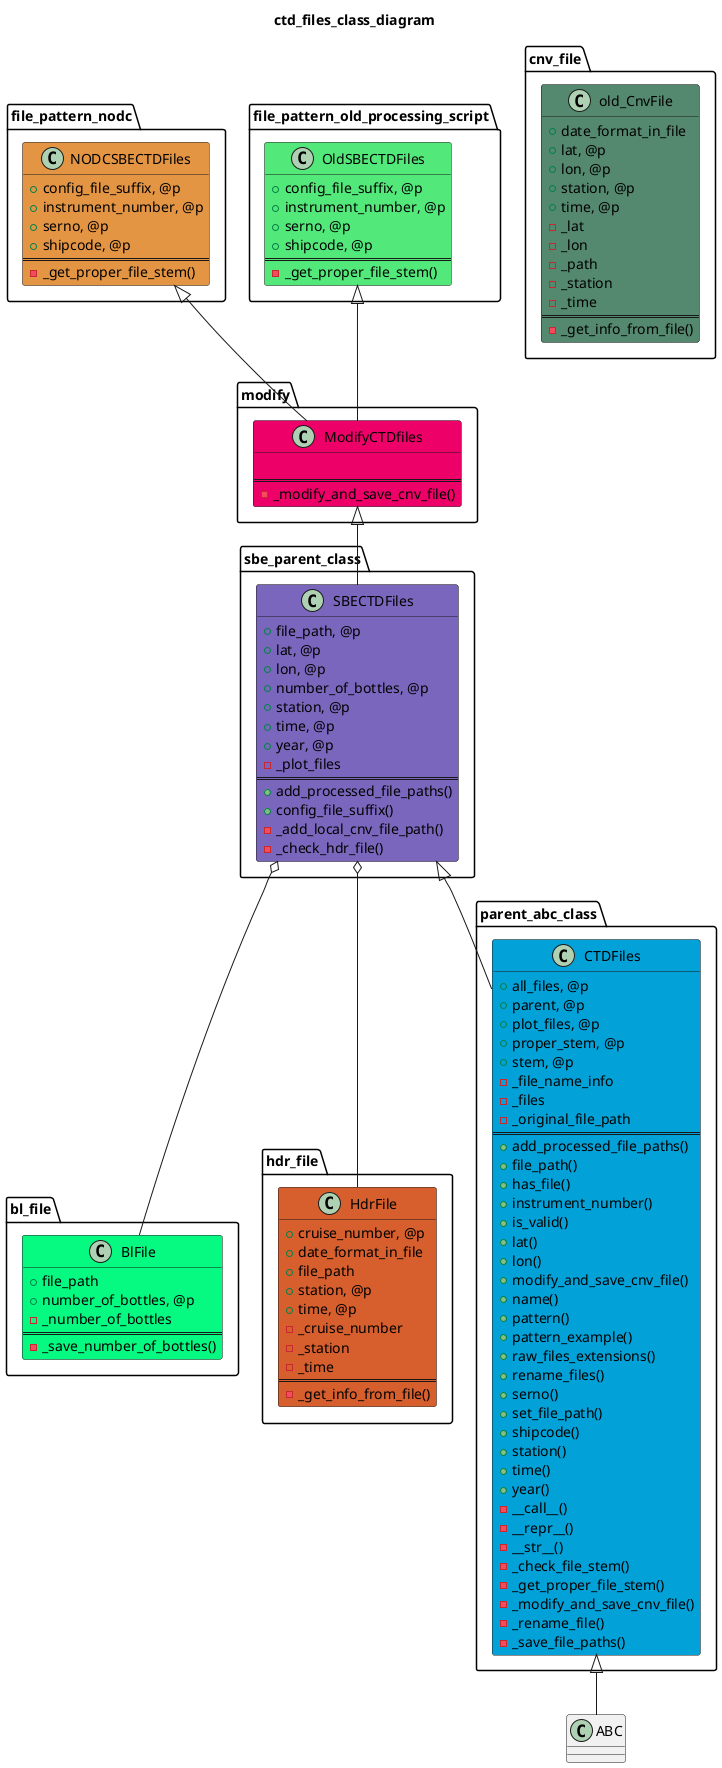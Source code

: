 @startuml

title ctd_files_class_diagram

class bl_file.BlFile #06F981 {
	+file_path
	+number_of_bottles, @p
	-_number_of_bottles
==
	-_save_number_of_bottles()
}

class cnv_file.old_CnvFile #54886F {
	+date_format_in_file
	+lat, @p
	+lon, @p
	+station, @p
	+time, @p
	-_lat
	-_lon
	-_path
	-_station
	-_time
==
	-_get_info_from_file()
}

class file_pattern_nodc.NODCSBECTDFiles #E49544 {
	+config_file_suffix, @p
	+instrument_number, @p
	+serno, @p
	+shipcode, @p
==
	-_get_proper_file_stem()
}

class file_pattern_old_processing_script.OldSBECTDFiles #53E97A {
	+config_file_suffix, @p
	+instrument_number, @p
	+serno, @p
	+shipcode, @p
==
	-_get_proper_file_stem()
}

class hdr_file.HdrFile #D75E2D {
	+cruise_number, @p
	+date_format_in_file
	+file_path
	+station, @p
	+time, @p
	-_cruise_number
	-_station
	-_time
==
	-_get_info_from_file()
}

class modify.ModifyCTDfiles #ED0168 {
	
==
	-_modify_and_save_cnv_file()
}

class parent_abc_class.CTDFiles #02A1D8 {
	+all_files, @p
	+parent, @p
	+plot_files, @p
	+proper_stem, @p
	+stem, @p
	-_file_name_info
	-_files
	-_original_file_path
==
	+add_processed_file_paths()
	+file_path()
	+has_file()
	+instrument_number()
	+is_valid()
	+lat()
	+lon()
	+modify_and_save_cnv_file()
	+name()
	+pattern()
	+pattern_example()
	+raw_files_extensions()
	+rename_files()
	+serno()
	+set_file_path()
	+shipcode()
	+station()
	+time()
	+year()
	-__call__()
	-__repr__()
	-__str__()
	-_check_file_stem()
	-_get_proper_file_stem()
	-_modify_and_save_cnv_file()
	-_rename_file()
	-_save_file_paths()
}

class sbe_parent_class.SBECTDFiles #7A66BD {
	+file_path, @p
	+lat, @p
	+lon, @p
	+number_of_bottles, @p
	+station, @p
	+time, @p
	+year, @p
	-_plot_files
==
	+add_processed_file_paths()
	+config_file_suffix()
	-_add_local_cnv_file_path()
	-_check_hdr_file()
}


parent_abc_class.CTDFiles <|-- ABC

file_pattern_nodc.NODCSBECTDFiles <|-- modify.ModifyCTDfiles

file_pattern_old_processing_script.OldSBECTDFiles <|-- modify.ModifyCTDfiles

modify.ModifyCTDfiles <|-- sbe_parent_class.SBECTDFiles

sbe_parent_class.SBECTDFiles <|-- parent_abc_class.CTDFiles

sbe_parent_class.SBECTDFiles o-- bl_file.BlFile
sbe_parent_class.SBECTDFiles o-- hdr_file.HdrFile

@enduml